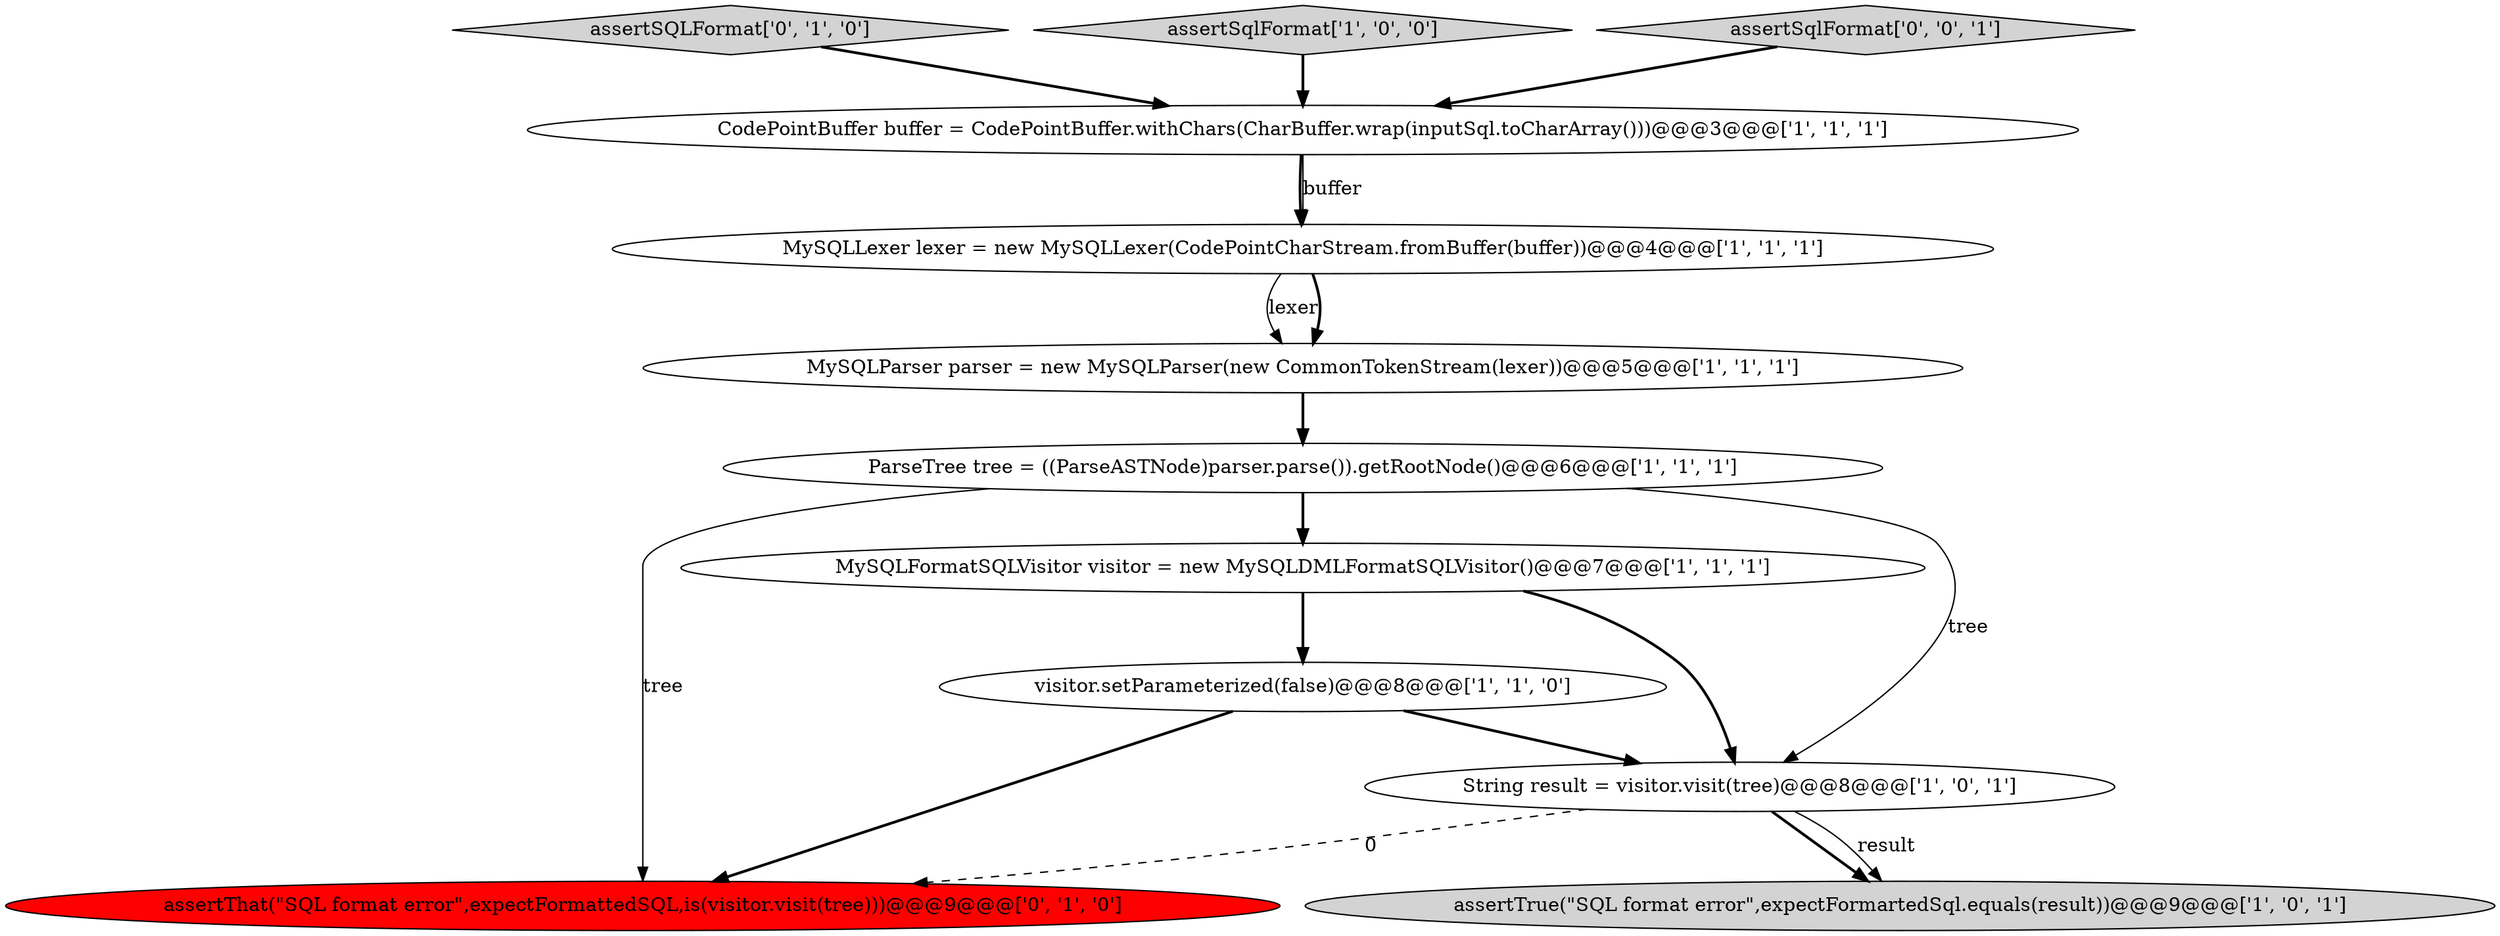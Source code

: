 digraph {
5 [style = filled, label = "ParseTree tree = ((ParseASTNode)parser.parse()).getRootNode()@@@6@@@['1', '1', '1']", fillcolor = white, shape = ellipse image = "AAA0AAABBB1BBB"];
9 [style = filled, label = "assertThat(\"SQL format error\",expectFormattedSQL,is(visitor.visit(tree)))@@@9@@@['0', '1', '0']", fillcolor = red, shape = ellipse image = "AAA1AAABBB2BBB"];
7 [style = filled, label = "MySQLLexer lexer = new MySQLLexer(CodePointCharStream.fromBuffer(buffer))@@@4@@@['1', '1', '1']", fillcolor = white, shape = ellipse image = "AAA0AAABBB1BBB"];
10 [style = filled, label = "assertSQLFormat['0', '1', '0']", fillcolor = lightgray, shape = diamond image = "AAA0AAABBB2BBB"];
2 [style = filled, label = "assertTrue(\"SQL format error\",expectFormartedSql.equals(result))@@@9@@@['1', '0', '1']", fillcolor = lightgray, shape = ellipse image = "AAA0AAABBB1BBB"];
1 [style = filled, label = "MySQLFormatSQLVisitor visitor = new MySQLDMLFormatSQLVisitor()@@@7@@@['1', '1', '1']", fillcolor = white, shape = ellipse image = "AAA0AAABBB1BBB"];
8 [style = filled, label = "visitor.setParameterized(false)@@@8@@@['1', '1', '0']", fillcolor = white, shape = ellipse image = "AAA0AAABBB1BBB"];
0 [style = filled, label = "String result = visitor.visit(tree)@@@8@@@['1', '0', '1']", fillcolor = white, shape = ellipse image = "AAA0AAABBB1BBB"];
6 [style = filled, label = "MySQLParser parser = new MySQLParser(new CommonTokenStream(lexer))@@@5@@@['1', '1', '1']", fillcolor = white, shape = ellipse image = "AAA0AAABBB1BBB"];
4 [style = filled, label = "assertSqlFormat['1', '0', '0']", fillcolor = lightgray, shape = diamond image = "AAA0AAABBB1BBB"];
11 [style = filled, label = "assertSqlFormat['0', '0', '1']", fillcolor = lightgray, shape = diamond image = "AAA0AAABBB3BBB"];
3 [style = filled, label = "CodePointBuffer buffer = CodePointBuffer.withChars(CharBuffer.wrap(inputSql.toCharArray()))@@@3@@@['1', '1', '1']", fillcolor = white, shape = ellipse image = "AAA0AAABBB1BBB"];
8->0 [style = bold, label=""];
5->1 [style = bold, label=""];
5->9 [style = solid, label="tree"];
6->5 [style = bold, label=""];
4->3 [style = bold, label=""];
10->3 [style = bold, label=""];
0->2 [style = bold, label=""];
1->8 [style = bold, label=""];
1->0 [style = bold, label=""];
0->9 [style = dashed, label="0"];
5->0 [style = solid, label="tree"];
3->7 [style = bold, label=""];
11->3 [style = bold, label=""];
7->6 [style = solid, label="lexer"];
7->6 [style = bold, label=""];
3->7 [style = solid, label="buffer"];
8->9 [style = bold, label=""];
0->2 [style = solid, label="result"];
}
